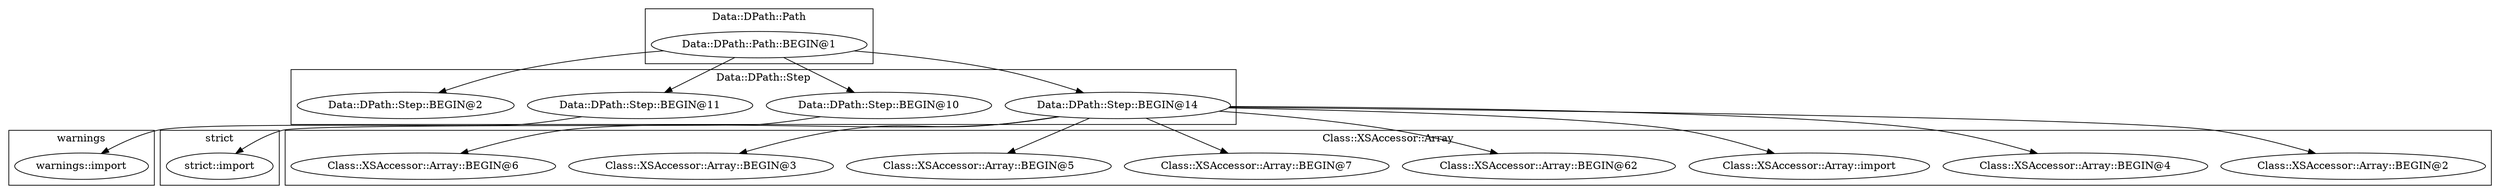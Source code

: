 digraph {
graph [overlap=false]
subgraph cluster_Class_XSAccessor_Array {
	label="Class::XSAccessor::Array";
	"Class::XSAccessor::Array::BEGIN@2";
	"Class::XSAccessor::Array::BEGIN@4";
	"Class::XSAccessor::Array::import";
	"Class::XSAccessor::Array::BEGIN@62";
	"Class::XSAccessor::Array::BEGIN@7";
	"Class::XSAccessor::Array::BEGIN@5";
	"Class::XSAccessor::Array::BEGIN@3";
	"Class::XSAccessor::Array::BEGIN@6";
}
subgraph cluster_warnings {
	label="warnings";
	"warnings::import";
}
subgraph cluster_Data_DPath_Step {
	label="Data::DPath::Step";
	"Data::DPath::Step::BEGIN@11";
	"Data::DPath::Step::BEGIN@10";
	"Data::DPath::Step::BEGIN@14";
	"Data::DPath::Step::BEGIN@2";
}
subgraph cluster_Data_DPath_Path {
	label="Data::DPath::Path";
	"Data::DPath::Path::BEGIN@1";
}
subgraph cluster_strict {
	label="strict";
	"strict::import";
}
"Data::DPath::Step::BEGIN@14" -> "Class::XSAccessor::Array::BEGIN@2";
"Data::DPath::Step::BEGIN@14" -> "Class::XSAccessor::Array::BEGIN@7";
"Data::DPath::Step::BEGIN@14" -> "Class::XSAccessor::Array::import";
"Data::DPath::Step::BEGIN@11" -> "warnings::import";
"Data::DPath::Step::BEGIN@14" -> "Class::XSAccessor::Array::BEGIN@5";
"Data::DPath::Path::BEGIN@1" -> "Data::DPath::Step::BEGIN@10";
"Data::DPath::Path::BEGIN@1" -> "Data::DPath::Step::BEGIN@11";
"Data::DPath::Path::BEGIN@1" -> "Data::DPath::Step::BEGIN@2";
"Data::DPath::Step::BEGIN@14" -> "Class::XSAccessor::Array::BEGIN@62";
"Data::DPath::Step::BEGIN@14" -> "Class::XSAccessor::Array::BEGIN@3";
"Data::DPath::Step::BEGIN@14" -> "Class::XSAccessor::Array::BEGIN@6";
"Data::DPath::Path::BEGIN@1" -> "Data::DPath::Step::BEGIN@14";
"Data::DPath::Step::BEGIN@14" -> "Class::XSAccessor::Array::BEGIN@4";
"Data::DPath::Step::BEGIN@10" -> "strict::import";
}
